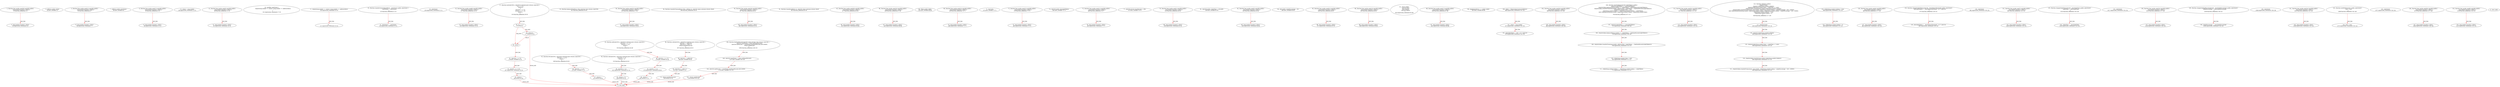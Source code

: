 digraph  {
13 [label="2_ function bug_unchk_send28() payable public{\n      msg.sender.transfer(1 ether);}\n13-function_definition-3-4", method="bug_unchk_send28()", type_label=function_definition];
18 [label="3_ msg.sender.transfer(1 ether);\n18-expression_statement-4-4", method="bug_unchk_send28()", type_label=expression_statement];
28 [label="4_ address public owner;\n28-new_variable-5-5", method="", type_label=new_variable];
33 [label="5_ function bug_unchk_send21() payable public{\n      msg.sender.transfer(1 ether);}\n33-function_definition-6-7", method="bug_unchk_send21()", type_label=function_definition];
38 [label="6_ msg.sender.transfer(1 ether);\n38-expression_statement-7-7", method="bug_unchk_send21()", type_label=expression_statement];
48 [label="7_ address public newOwner;\n48-new_variable-8-8", method="", type_label=new_variable];
53 [label="8_ function bug_unchk_send27() payable public{\n      msg.sender.transfer(1 ether);}\n53-function_definition-9-10", method="bug_unchk_send27()", type_label=function_definition];
58 [label="9_ msg.sender.transfer(1 ether);\n58-expression_statement-10-10", method="bug_unchk_send27()", type_label=expression_statement];
80 [label="12_ owner = msg.sender;\n80-expression_statement-13-13", method="", type_label=expression_statement];
86 [label="14_ function bug_unchk_send3() payable public{\n      msg.sender.transfer(1 ether);}\n86-function_definition-15-16", method="bug_unchk_send3()", type_label=function_definition];
91 [label="15_ msg.sender.transfer(1 ether);\n91-expression_statement-16-16", method="bug_unchk_send3()", type_label=expression_statement];
101 [label="16_ modifier onlyOwner {\n        require(msg.sender == owner || msg.sender == address(this));\n        _;\n    }\n101-expression_statement-17-20", method="", type_label=expression_statement];
104 [label="17_ require(msg.sender == owner || msg.sender == address(this));\n104-expression_statement-18-18", method="", type_label=expression_statement];
121 [label="18_ _;\n121-expression_statement-19-19", method="", type_label=expression_statement];
123 [label="20_ function transferOwnership(address _newOwner) public onlyOwner {\n        newOwner = _newOwner;\n    }\n123-function_definition-21-23", method="transferOwnership(address _newOwner)", type_label=function_definition];
130 [label="20_ onlyOwner\n130-expression_statement-21-21", method="transferOwnership(address _newOwner)", type_label=expression_statement];
133 [label="21_ newOwner = _newOwner;\n133-expression_statement-22-22", method="transferOwnership(address _newOwner)", type_label=expression_statement];
137 [label="23_ function bug_unchk_send9() payable public{\n      msg.sender.transfer(1 ether);}\n137-function_definition-24-25", method="bug_unchk_send9()", type_label=function_definition];
142 [label="24_ msg.sender.transfer(1 ether);\n142-expression_statement-25-25", method="bug_unchk_send9()", type_label=expression_statement];
155 [label="27_ function mul(uint256 a, uint256 b) internal pure returns (uint256) {\n    if (a == 0) {\n      return 0;\n    }\n    uint256 c = a * b;\n    assert(c / a == b);\n    return c;\n  }\n155-function_definition-28-35", method="mul(uint256 a,uint256 b)", type_label=function_definition];
172 [label="28_ if_a == 0\n172-if-29-31", method="mul(uint256 a,uint256 b)", type_label=if];
1318 [label="28_ end_if", method="mul(uint256 a,uint256 b)", type_label=end_if];
177 [label="29_ return 0;\n177-return-30-30", method="mul(uint256 a,uint256 b)", type_label=return];
179 [label="31_ uint256 c = a * b;\n179-new_variable-32-32", method="mul(uint256 a,uint256 b)", type_label=new_variable];
187 [label="32_ assert(c / a == b);\n187-expression_statement-33-33", method="mul(uint256 a,uint256 b)", type_label=expression_statement];
196 [label="33_ return c;\n196-return-34-34", method="mul(uint256 a,uint256 b)", type_label=return];
198 [label="35_ function div(uint256 a, uint256 b) internal pure returns (uint256) {\n    uint256 c = a / b;\n    return c;\n  }\n198-function_definition-36-39", method="div(uint256 a,uint256 b)", type_label=function_definition];
215 [label="36_ uint256 c = a / b;\n215-new_variable-37-37", method="div(uint256 a,uint256 b)", type_label=new_variable];
223 [label="37_ return c;\n223-return-38-38", method="div(uint256 a,uint256 b)", type_label=return];
225 [label="39_ function sub(uint256 a, uint256 b) internal pure returns (uint256) {\n    assert(b <= a);\n    return a - b;\n  }\n225-function_definition-40-43", method="sub(uint256 a,uint256 b)", type_label=function_definition];
242 [label="40_ assert(b <= a);\n242-expression_statement-41-41", method="sub(uint256 a,uint256 b)", type_label=expression_statement];
249 [label="41_ return a - b;\n249-return-42-42", method="sub(uint256 a,uint256 b)", type_label=return];
253 [label="43_ function add(uint256 a, uint256 b) internal pure returns (uint256) {\n    uint256 c = a + b;\n    assert(c >= a);\n    return c;\n  }\n253-function_definition-44-48", method="add(uint256 a,uint256 b)", type_label=function_definition];
270 [label="44_ uint256 c = a + b;\n270-new_variable-45-45", method="add(uint256 a,uint256 b)", type_label=new_variable];
278 [label="45_ assert(c >= a);\n278-expression_statement-46-46", method="add(uint256 a,uint256 b)", type_label=expression_statement];
285 [label="46_ return c;\n285-return-47-47", method="add(uint256 a,uint256 b)", type_label=return];
287 [label="48_ function ceil(uint256 a, uint256 m) internal pure returns (uint256) {\n    uint256 c = add(a,m);\n    uint256 d = sub(c,1);\n    return mul(div(d,m),m);\n  }\n287-function_definition-49-53", method="ceil(uint256 a,uint256 m)", type_label=function_definition];
304 [label="49_ uint256 c = add(a,m);\n304-new_variable-50-50", method="ceil(uint256 a,uint256 m)", type_label=new_variable];
315 [label="50_ uint256 d = sub(c,1);\n315-new_variable-51-51", method="ceil(uint256 a,uint256 m)", type_label=new_variable];
326 [label="51_ return mul(div(d,m),m);\n326-return-52-52", method="ceil(uint256 a,uint256 m)", type_label=return];
341 [label="55_ function balanceOf(address who) external view returns (uint256);\n341-function_definition-56-56", method="balanceOf(address who)", type_label=function_definition];
353 [label="56_ function bug_unchk_send25() payable public{\n      msg.sender.transfer(1 ether);}\n353-function_definition-57-58", method="bug_unchk_send25()", type_label=function_definition];
358 [label="57_ msg.sender.transfer(1 ether);\n358-expression_statement-58-58", method="bug_unchk_send25()", type_label=expression_statement];
368 [label="58_ function transferFrom(address from, address to, uint256 value) external returns (bool);\n368-function_definition-59-59", method="transferFrom(address from,address to,uint256 value)", type_label=function_definition];
387 [label="59_ function bug_unchk_send19() payable public{\n      msg.sender.transfer(1 ether);}\n387-function_definition-60-61", method="bug_unchk_send19()", type_label=function_definition];
392 [label="60_ msg.sender.transfer(1 ether);\n392-expression_statement-61-61", method="bug_unchk_send19()", type_label=expression_statement];
402 [label="61_ function transfer(address to, uint256 value) external returns (bool);\n402-function_definition-62-62", method="transfer(address to,uint256 value)", type_label=function_definition];
417 [label="62_ function bug_unchk_send26() payable public{\n      msg.sender.transfer(1 ether);}\n417-function_definition-63-64", method="bug_unchk_send26()", type_label=function_definition];
422 [label="63_ msg.sender.transfer(1 ether);\n422-expression_statement-64-64", method="bug_unchk_send26()", type_label=expression_statement];
438 [label="66_ function bug_unchk_send10() payable public{\n      msg.sender.transfer(1 ether);}\n438-function_definition-67-68", method="bug_unchk_send10()", type_label=function_definition];
443 [label="67_ msg.sender.transfer(1 ether);\n443-expression_statement-68-68", method="bug_unchk_send10()", type_label=expression_statement];
453 [label="68_ Token public token;\n453-new_variable-69-69", method="", type_label=new_variable];
459 [label="69_ function bug_unchk_send22() payable public{\n      msg.sender.transfer(1 ether);}\n459-function_definition-70-71", method="bug_unchk_send22()", type_label=function_definition];
464 [label="70_ msg.sender.transfer(1 ether);\n464-expression_statement-71-71", method="bug_unchk_send22()", type_label=expression_statement];
474 [label="71_ bool lock;\n474-new_variable-72-72", method="", type_label=new_variable];
478 [label="72_ function bug_unchk_send12() payable public{\n      msg.sender.transfer(1 ether);}\n478-function_definition-73-74", method="bug_unchk_send12()", type_label=function_definition];
483 [label="73_ msg.sender.transfer(1 ether);\n483-expression_statement-74-74", method="bug_unchk_send12()", type_label=expression_statement];
493 [label="74_ uint256 public minstakeTokens;\n493-new_variable-75-75", method="", type_label=new_variable];
498 [label="75_ function bug_unchk_send11() payable public{\n      msg.sender.transfer(1 ether);}\n498-function_definition-76-77", method="bug_unchk_send11()", type_label=function_definition];
503 [label="76_ msg.sender.transfer(1 ether);\n503-expression_statement-77-77", method="bug_unchk_send11()", type_label=expression_statement];
513 [label="77_ uint256 private basePercent = 200;\n513-new_variable-78-78", method="", type_label=new_variable];
524 [label="79_ function bug_unchk_send1() payable public{\n      msg.sender.transfer(1 ether);}\n524-function_definition-80-81", method="bug_unchk_send1()", type_label=function_definition];
529 [label="80_ msg.sender.transfer(1 ether);\n529-expression_statement-81-81", method="bug_unchk_send1()", type_label=expression_statement];
539 [label="81_ uint256 public stakeTime = 1814400;\n539-new_variable-82-82", method="", type_label=new_variable];
545 [label="82_ function bug_unchk_send2() payable public{\n      msg.sender.transfer(1 ether);}\n545-function_definition-83-84", method="bug_unchk_send2()", type_label=function_definition];
550 [label="83_ msg.sender.transfer(1 ether);\n550-expression_statement-84-84", method="bug_unchk_send2()", type_label=expression_statement];
560 [label="84_ uint public stakePercentage = 30;\n560-new_variable-85-85", method="", type_label=new_variable];
566 [label="85_ function bug_unchk_send31() payable public{\n      msg.sender.transfer(1 ether);}\n566-function_definition-86-87", method="bug_unchk_send31()", type_label=function_definition];
571 [label="86_ msg.sender.transfer(1 ether);\n571-expression_statement-87-87", method="bug_unchk_send31()", type_label=expression_statement];
595 [label="88_ function bug_unchk_send13() payable public{\n      msg.sender.transfer(1 ether);}\n595-function_definition-89-90", method="bug_unchk_send13()", type_label=function_definition];
600 [label="89_ msg.sender.transfer(1 ether);\n600-expression_statement-90-90", method="bug_unchk_send13()", type_label=expression_statement];
624 [label="91_ struct stake{\n        uint256 time;\n        bool redeem;\n        uint256 tokens;\n    }\n624-expression_statement-92-96", method="stake()", type_label=expression_statement];
638 [label="96_ function bug_unchk_send17() payable public{\n      msg.sender.transfer(1 ether);}\n638-function_definition-97-98", method="bug_unchk_send17()", type_label=function_definition];
643 [label="97_ msg.sender.transfer(1 ether);\n643-expression_statement-98-98", method="bug_unchk_send17()", type_label=expression_statement];
653 [label="98_ mapping(address => stake) staker;\n653-new_variable-99-99", method="", type_label=new_variable];
666 [label="100_ token = Token(tokenContractAddress);\n666-expression_statement-101-101", method="", type_label=expression_statement];
673 [label="101_ owner = msg.sender;\n673-expression_statement-102-102", method="", type_label=expression_statement];
679 [label="102_ minstakeTokens = 500 * 10 ** uint(10);\n679-expression_statement-103-103", method="", type_label=expression_statement];
689 [label="104_ function bug_unchk_send20() payable public{\n      msg.sender.transfer(1 ether);}\n689-function_definition-105-106", method="bug_unchk_send20()", type_label=function_definition];
694 [label="105_ msg.sender.transfer(1 ether);\n694-expression_statement-106-106", method="bug_unchk_send20()", type_label=expression_statement];
704 [label="106_ function startStaking(uint256 stakeTokens) public{\n        require(stakeTokens >= minstakeTokens);\n        require(token.balanceOf(msg.sender) >= stakeTokens + findOnePercent(stakeTokens));\n        require(token.transferFrom(msg.sender, address(this), stakeTokens  + findOnePercent(stakeTokens)));\n        staker[msg.sender].time = now;\n        staker[msg.sender].tokens =  staker[msg.sender].tokens + stakeTokens;\n        emit stakingstarted(msg.sender, staker[msg.sender].tokens, staker[msg.sender].time);\n    }\n704-function_definition-107-114", method="startStaking(uint256 stakeTokens)", type_label=function_definition];
712 [label="107_ require(stakeTokens >= minstakeTokens);\n712-expression_statement-108-108", method="startStaking(uint256 stakeTokens)", type_label=expression_statement];
719 [label="108_ require(token.balanceOf(msg.sender) >= stakeTokens + findOnePercent(stakeTokens));\n719-expression_statement-109-109", method="startStaking(uint256 stakeTokens)", type_label=expression_statement];
738 [label="109_ require(token.transferFrom(msg.sender, address(this), stakeTokens  + findOnePercent(stakeTokens)));\n738-expression_statement-110-110", method="startStaking(uint256 stakeTokens)", type_label=expression_statement];
761 [label="110_ staker[msg.sender].time = now;\n761-expression_statement-111-111", method="startStaking(uint256 stakeTokens)", type_label=expression_statement];
771 [label="111_ staker[msg.sender].tokens =  staker[msg.sender].tokens + stakeTokens;\n771-expression_statement-112-112", method="startStaking(uint256 stakeTokens)", type_label=expression_statement];
811 [label="114_ function bug_unchk_send32() payable public{\n      msg.sender.transfer(1 ether);}\n811-function_definition-115-116", method="bug_unchk_send32()", type_label=function_definition];
816 [label="115_ msg.sender.transfer(1 ether);\n816-expression_statement-116-116", method="bug_unchk_send32()", type_label=expression_statement];
826 [label="116_ function redeem() public{\n        require(!lock);\n        require(!staker[msg.sender].redeem);\n        require(staker[msg.sender].time + stakeTime <= now);\n        require(token.transfer(msg.sender,staker[msg.sender].tokens));\n        require(token.transferFrom(owner, msg.sender ,staker[msg.sender].tokens * stakePercentage * 100 / 10000));\n        emit tokensRedeemed(msg.sender, staker[msg.sender].tokens, staker[msg.sender].tokens * stakePercentage * 100 / 10000);\n        staker[msg.sender].redeem = true;\n        staker[msg.sender].tokens = 0;\n    }\n826-function_definition-117-126", method="redeem()", type_label=function_definition];
830 [label="117_ require(!lock);\n830-expression_statement-118-118", method="redeem()", type_label=expression_statement];
836 [label="118_ require(!staker[msg.sender].redeem);\n836-expression_statement-119-119", method="redeem()", type_label=expression_statement];
848 [label="119_ require(staker[msg.sender].time + stakeTime <= now);\n848-expression_statement-120-120", method="redeem()", type_label=expression_statement];
863 [label="120_ require(token.transfer(msg.sender,staker[msg.sender].tokens));\n863-expression_statement-121-121", method="redeem()", type_label=expression_statement];
883 [label="121_ require(token.transferFrom(owner, msg.sender ,staker[msg.sender].tokens * stakePercentage * 100 / 10000));\n883-expression_statement-122-122", method="redeem()", type_label=expression_statement];
939 [label="123_ staker[msg.sender].redeem = true;\n939-expression_statement-124-124", method="redeem()", type_label=expression_statement];
950 [label="124_ staker[msg.sender].tokens = 0;\n950-expression_statement-125-125", method="redeem()", type_label=expression_statement];
960 [label="126_ function bug_unchk_send4() payable public{\n      msg.sender.transfer(1 ether);}\n960-function_definition-127-128", method="bug_unchk_send4()", type_label=function_definition];
965 [label="127_ msg.sender.transfer(1 ether);\n965-expression_statement-128-128", method="bug_unchk_send4()", type_label=expression_statement];
975 [label="128_ function changeStakeTokens(uint256 _NewTokensThreshold) public onlyOwner{\n        minstakeTokens = _NewTokensThreshold * 10 ** uint(10);\n    }\n975-function_definition-129-131", method="changeStakeTokens(uint256 _NewTokensThreshold)", type_label=function_definition];
982 [label="128_ onlyOwner\n982-expression_statement-129-129", method="changeStakeTokens(uint256 _NewTokensThreshold)", type_label=expression_statement];
985 [label="129_ minstakeTokens = _NewTokensThreshold * 10 ** uint(10);\n985-expression_statement-130-130", method="changeStakeTokens(uint256 _NewTokensThreshold)", type_label=expression_statement];
995 [label="131_ function bug_unchk_send7() payable public{\n      msg.sender.transfer(1 ether);}\n995-function_definition-132-133", method="bug_unchk_send7()", type_label=function_definition];
1000 [label="132_ msg.sender.transfer(1 ether);\n1000-expression_statement-133-133", method="bug_unchk_send7()", type_label=expression_statement];
1010 [label="133_ function changeStakeTime(uint256 _newStakeTime) public onlyOwner{\n        stakeTime = _newStakeTime;\n    }\n1010-function_definition-134-136", method="changeStakeTime(uint256 _newStakeTime)", type_label=function_definition];
1017 [label="133_ onlyOwner\n1017-expression_statement-134-134", method="changeStakeTime(uint256 _newStakeTime)", type_label=expression_statement];
1020 [label="134_ stakeTime = _newStakeTime;\n1020-expression_statement-135-135", method="changeStakeTime(uint256 _newStakeTime)", type_label=expression_statement];
1024 [label="136_ function bug_unchk_send23() payable public{\n      msg.sender.transfer(1 ether);}\n1024-function_definition-137-138", method="bug_unchk_send23()", type_label=function_definition];
1029 [label="137_ msg.sender.transfer(1 ether);\n1029-expression_statement-138-138", method="bug_unchk_send23()", type_label=expression_statement];
1039 [label="138_ function changeStakingPercentage(uint _newStakePercentage) public onlyOwner{\n        stakePercentage = _newStakePercentage;\n    }\n1039-function_definition-139-141", method="changeStakingPercentage(uint _newStakePercentage)", type_label=function_definition];
1046 [label="138_ onlyOwner\n1046-expression_statement-139-139", method="changeStakingPercentage(uint _newStakePercentage)", type_label=expression_statement];
1049 [label="139_ stakePercentage = _newStakePercentage;\n1049-expression_statement-140-140", method="changeStakingPercentage(uint _newStakePercentage)", type_label=expression_statement];
1053 [label="141_ function bug_unchk_send14() payable public{\n      msg.sender.transfer(1 ether);}\n1053-function_definition-142-143", method="bug_unchk_send14()", type_label=function_definition];
1058 [label="142_ msg.sender.transfer(1 ether);\n1058-expression_statement-143-143", method="bug_unchk_send14()", type_label=expression_statement];
1068 [label="143_ function lockWithdrawals() public onlyOwner{\n        lock = true;\n    }\n1068-function_definition-144-146", method="lockWithdrawals()", type_label=function_definition];
1071 [label="143_ onlyOwner\n1071-expression_statement-144-144", method="lockWithdrawals()", type_label=expression_statement];
1074 [label="144_ lock = true;\n1074-expression_statement-145-145", method="lockWithdrawals()", type_label=expression_statement];
1079 [label="146_ function bug_unchk_send30() payable public{\n      msg.sender.transfer(1 ether);}\n1079-function_definition-147-148", method="bug_unchk_send30()", type_label=function_definition];
1084 [label="147_ msg.sender.transfer(1 ether);\n1084-expression_statement-148-148", method="bug_unchk_send30()", type_label=expression_statement];
1094 [label="148_ function findOnePercent(uint256 value) private view returns (uint256)  {\n        uint256 roundValue = value.ceil(basePercent);\n        uint256 onePercent = roundValue.mul(basePercent).div(10000);\n        return onePercent;\n    }\n1094-function_definition-149-153", method="findOnePercent(uint256 value)", type_label=function_definition];
1107 [label="149_ uint256 roundValue = value.ceil(basePercent);\n1107-new_variable-150-150", method="findOnePercent(uint256 value)", type_label=new_variable];
1118 [label="150_ uint256 onePercent = roundValue.mul(basePercent).div(10000);\n1118-new_variable-151-151", method="findOnePercent(uint256 value)", type_label=new_variable];
1134 [label="151_ return onePercent;\n1134-return-152-152", method="findOnePercent(uint256 value)", type_label=return];
1136 [label="153_ function bug_unchk_send8() payable public{\n      msg.sender.transfer(1 ether);}\n1136-function_definition-154-155", method="bug_unchk_send8()", type_label=function_definition];
1141 [label="154_ msg.sender.transfer(1 ether);\n1141-expression_statement-155-155", method="bug_unchk_send8()", type_label=expression_statement];
1 [label="0_ start_node", method="", type_label=start];
2 [label="0_ exit_node", method="", type_label=exit];
13 -> 18  [color=red, controlflow_type=next_line, edge_type=CFG_edge, key=0, label=next_line];
33 -> 38  [color=red, controlflow_type=next_line, edge_type=CFG_edge, key=0, label=next_line];
53 -> 58  [color=red, controlflow_type=next_line, edge_type=CFG_edge, key=0, label=next_line];
86 -> 91  [color=red, controlflow_type=next_line, edge_type=CFG_edge, key=0, label=next_line];
104 -> 121  [color=red, controlflow_type=next_line, edge_type=CFG_edge, key=0, label=next_line];
123 -> 133  [color=red, controlflow_type=next_line, edge_type=CFG_edge, key=0, label=next_line];
137 -> 142  [color=red, controlflow_type=next_line, edge_type=CFG_edge, key=0, label=next_line];
155 -> 172  [color=red, controlflow_type=next_line, edge_type=CFG_edge, key=0, label=next_line];
172 -> 177  [color=red, controlflow_type=pos_next, edge_type=CFG_edge, key=0, label=pos_next];
172 -> 1318  [color=red, controlflow_type=neg_next, edge_type=CFG_edge, key=0, label=neg_next];
1318 -> 179  [color=red, controlflow_type=next_line, edge_type=CFG_edge, key=0, label=next_line];
177 -> 1318  [color=red, controlflow_type=end_if, edge_type=CFG_edge, key=0, label=end_if];
177 -> 2  [color=red, controlflow_type=return_exit, edge_type=CFG_edge, key=0, label=return_exit];
179 -> 187  [color=red, controlflow_type=next_line, edge_type=CFG_edge, key=0, label=next_line];
187 -> 196  [color=red, controlflow_type=next_line, edge_type=CFG_edge, key=0, label=next_line];
196 -> 2  [color=red, controlflow_type=return_exit, edge_type=CFG_edge, key=0, label=return_exit];
198 -> 215  [color=red, controlflow_type=next_line, edge_type=CFG_edge, key=0, label=next_line];
215 -> 223  [color=red, controlflow_type=next_line, edge_type=CFG_edge, key=0, label=next_line];
223 -> 2  [color=red, controlflow_type=return_exit, edge_type=CFG_edge, key=0, label=return_exit];
225 -> 242  [color=red, controlflow_type=next_line, edge_type=CFG_edge, key=0, label=next_line];
242 -> 249  [color=red, controlflow_type=next_line, edge_type=CFG_edge, key=0, label=next_line];
249 -> 2  [color=red, controlflow_type=return_exit, edge_type=CFG_edge, key=0, label=return_exit];
253 -> 270  [color=red, controlflow_type=next_line, edge_type=CFG_edge, key=0, label=next_line];
270 -> 278  [color=red, controlflow_type=next_line, edge_type=CFG_edge, key=0, label=next_line];
278 -> 285  [color=red, controlflow_type=next_line, edge_type=CFG_edge, key=0, label=next_line];
285 -> 2  [color=red, controlflow_type=return_exit, edge_type=CFG_edge, key=0, label=return_exit];
287 -> 304  [color=red, controlflow_type=next_line, edge_type=CFG_edge, key=0, label=next_line];
304 -> 315  [color=red, controlflow_type=next_line, edge_type=CFG_edge, key=0, label=next_line];
315 -> 326  [color=red, controlflow_type=next_line, edge_type=CFG_edge, key=0, label=next_line];
326 -> 2  [color=red, controlflow_type=return_exit, edge_type=CFG_edge, key=0, label=return_exit];
353 -> 358  [color=red, controlflow_type=next_line, edge_type=CFG_edge, key=0, label=next_line];
387 -> 392  [color=red, controlflow_type=next_line, edge_type=CFG_edge, key=0, label=next_line];
417 -> 422  [color=red, controlflow_type=next_line, edge_type=CFG_edge, key=0, label=next_line];
438 -> 443  [color=red, controlflow_type=next_line, edge_type=CFG_edge, key=0, label=next_line];
459 -> 464  [color=red, controlflow_type=next_line, edge_type=CFG_edge, key=0, label=next_line];
478 -> 483  [color=red, controlflow_type=next_line, edge_type=CFG_edge, key=0, label=next_line];
498 -> 503  [color=red, controlflow_type=next_line, edge_type=CFG_edge, key=0, label=next_line];
524 -> 529  [color=red, controlflow_type=next_line, edge_type=CFG_edge, key=0, label=next_line];
545 -> 550  [color=red, controlflow_type=next_line, edge_type=CFG_edge, key=0, label=next_line];
566 -> 571  [color=red, controlflow_type=next_line, edge_type=CFG_edge, key=0, label=next_line];
595 -> 600  [color=red, controlflow_type=next_line, edge_type=CFG_edge, key=0, label=next_line];
638 -> 643  [color=red, controlflow_type=next_line, edge_type=CFG_edge, key=0, label=next_line];
666 -> 673  [color=red, controlflow_type=next_line, edge_type=CFG_edge, key=0, label=next_line];
673 -> 679  [color=red, controlflow_type=next_line, edge_type=CFG_edge, key=0, label=next_line];
689 -> 694  [color=red, controlflow_type=next_line, edge_type=CFG_edge, key=0, label=next_line];
704 -> 712  [color=red, controlflow_type=next_line, edge_type=CFG_edge, key=0, label=next_line];
712 -> 719  [color=red, controlflow_type=next_line, edge_type=CFG_edge, key=0, label=next_line];
719 -> 738  [color=red, controlflow_type=next_line, edge_type=CFG_edge, key=0, label=next_line];
738 -> 761  [color=red, controlflow_type=next_line, edge_type=CFG_edge, key=0, label=next_line];
761 -> 771  [color=red, controlflow_type=next_line, edge_type=CFG_edge, key=0, label=next_line];
811 -> 816  [color=red, controlflow_type=next_line, edge_type=CFG_edge, key=0, label=next_line];
826 -> 830  [color=red, controlflow_type=next_line, edge_type=CFG_edge, key=0, label=next_line];
830 -> 836  [color=red, controlflow_type=next_line, edge_type=CFG_edge, key=0, label=next_line];
836 -> 848  [color=red, controlflow_type=next_line, edge_type=CFG_edge, key=0, label=next_line];
848 -> 863  [color=red, controlflow_type=next_line, edge_type=CFG_edge, key=0, label=next_line];
863 -> 883  [color=red, controlflow_type=next_line, edge_type=CFG_edge, key=0, label=next_line];
939 -> 950  [color=red, controlflow_type=next_line, edge_type=CFG_edge, key=0, label=next_line];
960 -> 965  [color=red, controlflow_type=next_line, edge_type=CFG_edge, key=0, label=next_line];
975 -> 985  [color=red, controlflow_type=next_line, edge_type=CFG_edge, key=0, label=next_line];
995 -> 1000  [color=red, controlflow_type=next_line, edge_type=CFG_edge, key=0, label=next_line];
1010 -> 1020  [color=red, controlflow_type=next_line, edge_type=CFG_edge, key=0, label=next_line];
1024 -> 1029  [color=red, controlflow_type=next_line, edge_type=CFG_edge, key=0, label=next_line];
1039 -> 1049  [color=red, controlflow_type=next_line, edge_type=CFG_edge, key=0, label=next_line];
1053 -> 1058  [color=red, controlflow_type=next_line, edge_type=CFG_edge, key=0, label=next_line];
1068 -> 1074  [color=red, controlflow_type=next_line, edge_type=CFG_edge, key=0, label=next_line];
1079 -> 1084  [color=red, controlflow_type=next_line, edge_type=CFG_edge, key=0, label=next_line];
1094 -> 1107  [color=red, controlflow_type=next_line, edge_type=CFG_edge, key=0, label=next_line];
1107 -> 1118  [color=red, controlflow_type=next_line, edge_type=CFG_edge, key=0, label=next_line];
1118 -> 1134  [color=red, controlflow_type=next_line, edge_type=CFG_edge, key=0, label=next_line];
1134 -> 2  [color=red, controlflow_type=return_exit, edge_type=CFG_edge, key=0, label=return_exit];
1136 -> 1141  [color=red, controlflow_type=next_line, edge_type=CFG_edge, key=0, label=next_line];
}
